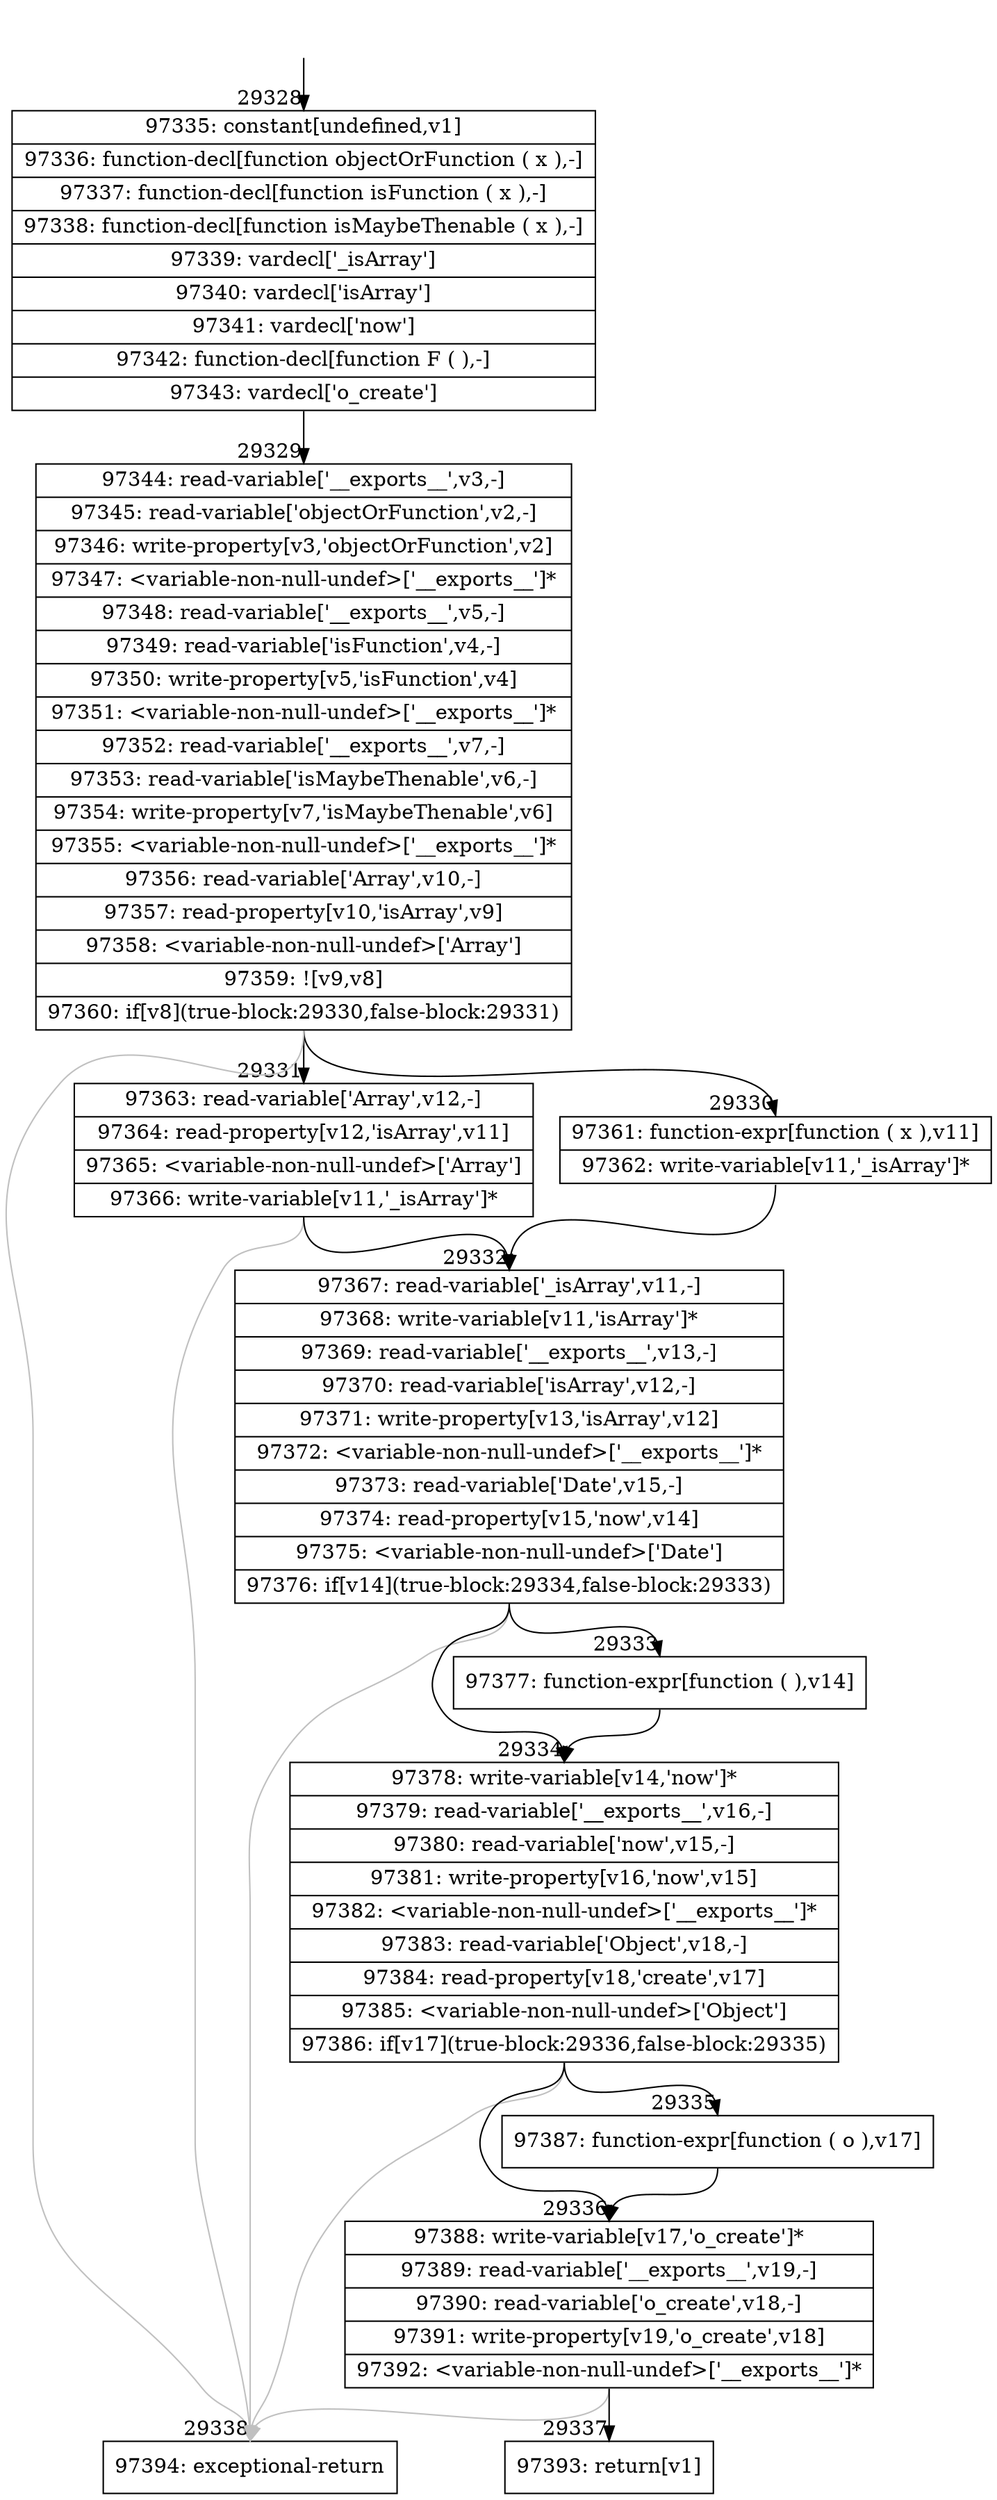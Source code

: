 digraph {
rankdir="TD"
BB_entry2600[shape=none,label=""];
BB_entry2600 -> BB29328 [tailport=s, headport=n, headlabel="    29328"]
BB29328 [shape=record label="{97335: constant[undefined,v1]|97336: function-decl[function objectOrFunction ( x ),-]|97337: function-decl[function isFunction ( x ),-]|97338: function-decl[function isMaybeThenable ( x ),-]|97339: vardecl['_isArray']|97340: vardecl['isArray']|97341: vardecl['now']|97342: function-decl[function F ( ),-]|97343: vardecl['o_create']}" ] 
BB29328 -> BB29329 [tailport=s, headport=n, headlabel="      29329"]
BB29329 [shape=record label="{97344: read-variable['__exports__',v3,-]|97345: read-variable['objectOrFunction',v2,-]|97346: write-property[v3,'objectOrFunction',v2]|97347: \<variable-non-null-undef\>['__exports__']*|97348: read-variable['__exports__',v5,-]|97349: read-variable['isFunction',v4,-]|97350: write-property[v5,'isFunction',v4]|97351: \<variable-non-null-undef\>['__exports__']*|97352: read-variable['__exports__',v7,-]|97353: read-variable['isMaybeThenable',v6,-]|97354: write-property[v7,'isMaybeThenable',v6]|97355: \<variable-non-null-undef\>['__exports__']*|97356: read-variable['Array',v10,-]|97357: read-property[v10,'isArray',v9]|97358: \<variable-non-null-undef\>['Array']|97359: ![v9,v8]|97360: if[v8](true-block:29330,false-block:29331)}" ] 
BB29329 -> BB29330 [tailport=s, headport=n, headlabel="      29330"]
BB29329 -> BB29331 [tailport=s, headport=n, headlabel="      29331"]
BB29329 -> BB29338 [tailport=s, headport=n, color=gray, headlabel="      29338"]
BB29330 [shape=record label="{97361: function-expr[function ( x ),v11]|97362: write-variable[v11,'_isArray']*}" ] 
BB29330 -> BB29332 [tailport=s, headport=n, headlabel="      29332"]
BB29331 [shape=record label="{97363: read-variable['Array',v12,-]|97364: read-property[v12,'isArray',v11]|97365: \<variable-non-null-undef\>['Array']|97366: write-variable[v11,'_isArray']*}" ] 
BB29331 -> BB29332 [tailport=s, headport=n]
BB29331 -> BB29338 [tailport=s, headport=n, color=gray]
BB29332 [shape=record label="{97367: read-variable['_isArray',v11,-]|97368: write-variable[v11,'isArray']*|97369: read-variable['__exports__',v13,-]|97370: read-variable['isArray',v12,-]|97371: write-property[v13,'isArray',v12]|97372: \<variable-non-null-undef\>['__exports__']*|97373: read-variable['Date',v15,-]|97374: read-property[v15,'now',v14]|97375: \<variable-non-null-undef\>['Date']|97376: if[v14](true-block:29334,false-block:29333)}" ] 
BB29332 -> BB29334 [tailport=s, headport=n, headlabel="      29334"]
BB29332 -> BB29333 [tailport=s, headport=n, headlabel="      29333"]
BB29332 -> BB29338 [tailport=s, headport=n, color=gray]
BB29333 [shape=record label="{97377: function-expr[function ( ),v14]}" ] 
BB29333 -> BB29334 [tailport=s, headport=n]
BB29334 [shape=record label="{97378: write-variable[v14,'now']*|97379: read-variable['__exports__',v16,-]|97380: read-variable['now',v15,-]|97381: write-property[v16,'now',v15]|97382: \<variable-non-null-undef\>['__exports__']*|97383: read-variable['Object',v18,-]|97384: read-property[v18,'create',v17]|97385: \<variable-non-null-undef\>['Object']|97386: if[v17](true-block:29336,false-block:29335)}" ] 
BB29334 -> BB29336 [tailport=s, headport=n, headlabel="      29336"]
BB29334 -> BB29335 [tailport=s, headport=n, headlabel="      29335"]
BB29334 -> BB29338 [tailport=s, headport=n, color=gray]
BB29335 [shape=record label="{97387: function-expr[function ( o ),v17]}" ] 
BB29335 -> BB29336 [tailport=s, headport=n]
BB29336 [shape=record label="{97388: write-variable[v17,'o_create']*|97389: read-variable['__exports__',v19,-]|97390: read-variable['o_create',v18,-]|97391: write-property[v19,'o_create',v18]|97392: \<variable-non-null-undef\>['__exports__']*}" ] 
BB29336 -> BB29337 [tailport=s, headport=n, headlabel="      29337"]
BB29336 -> BB29338 [tailport=s, headport=n, color=gray]
BB29337 [shape=record label="{97393: return[v1]}" ] 
BB29338 [shape=record label="{97394: exceptional-return}" ] 
//#$~ 52969
}
